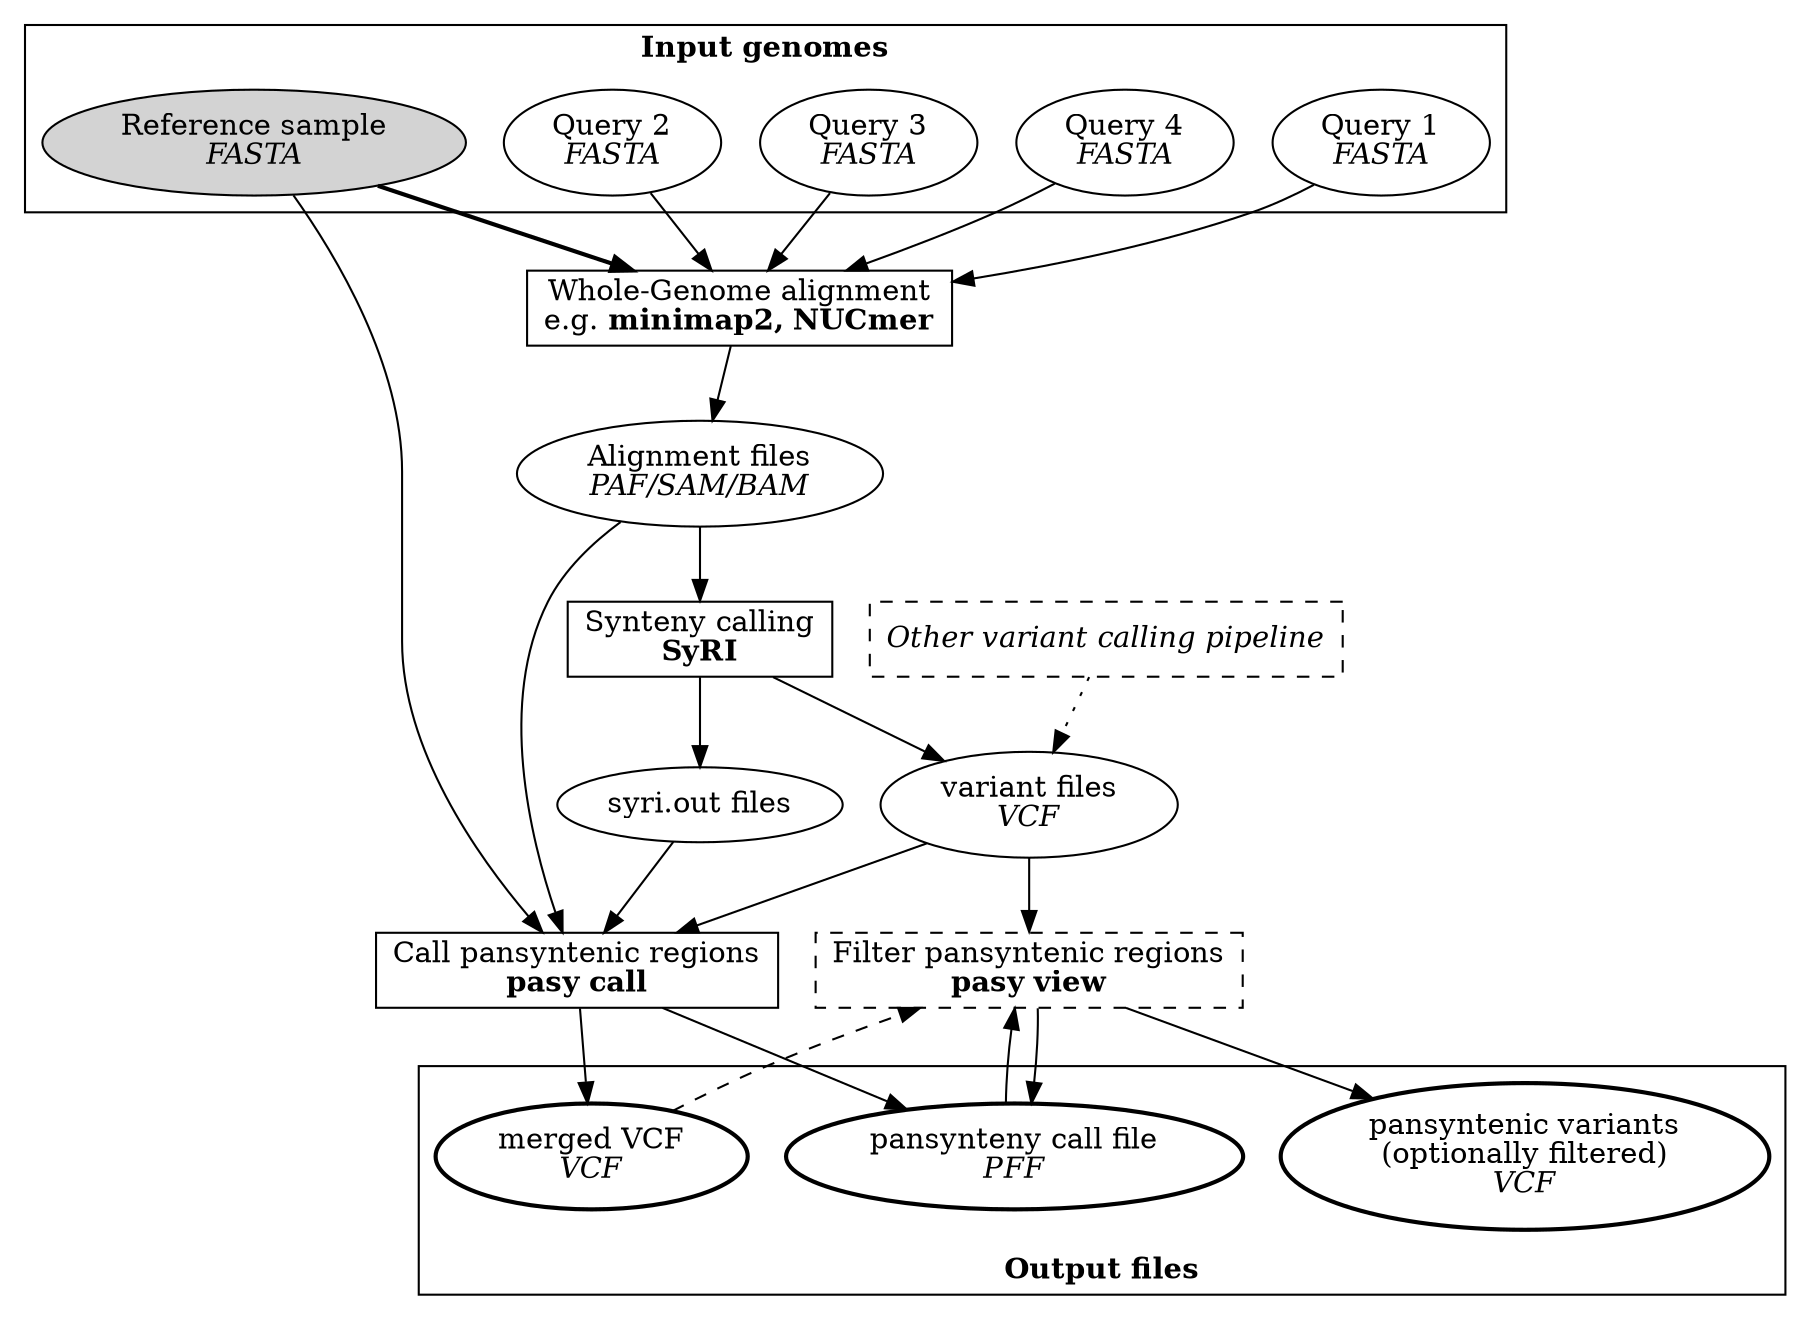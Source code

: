 digraph example{
	//rankdir = LR
	// input files
	subgraph cluster1{
			label="Input genomes";
			fontname="Times-Bold";
			ref[label=<Reference sample<br/><i>FASTA</i>>, style=filled];
			Q2[label=<Query 2<br/><i>FASTA</i>>];
			Q1[label=<Query 1<br/><i>FASTA</i>>];
			Q4[label=<Query 4<br/><i>FASTA</i>>];
			Q3[label=<Query 3<br/><i>FASTA</i>>];
	}

	{
		// intermediate files
		//node[style=dashed];
		syriout[label=<syri.out files>];
		vcfs[label=<variant files<br/><i>VCF</i>>];
		alns[label=<Alignment files<br/><i>PAF/SAM/BAM</i>>];
	}

	{
		// software tools
		node[shape=box];
		aligner [label=<Whole-Genome alignment<br/>e.g. <b>minimap2, NUCmer</b>>]
		SyRI [label=<Synteny calling<br/><b>SyRI</b>>];
		call [label=<Call pansyntenic regions<br/><b>pasy call</b>>];
		callers [label="Other variant calling pipeline", fontname="Times-Italic", style=dashed];
		view [label=<Filter pansyntenic regions<br/><b>pasy view</b>>, style=dashed];
	}

	subgraph cluster2{
		// output files
		label="Output files";
		fontname="Times-Bold";
		labelloc=b;
		node[style=bold];
		vcf [label=<merged VCF<br/><i>VCF</i>>];
		pff [label=<pansynteny call file<br/><i>PFF</i>>];
		filtered [label=<pansyntenic variants<br/>(optionally filtered)<br/><i>VCF</i>>];
	}

	Q1 -> aligner;
	Q2 -> aligner;
	Q3 -> aligner;
	Q4 -> aligner;
	ref -> aligner[style=bold];

	aligner -> alns -> SyRI -> syriout;
	SyRI -> vcfs
	callers -> vcfs [style=dotted];

	ref -> call -> pff;
	vcfs -> call -> vcf;
	syriout -> call;
	alns -> call;

	pff -> view -> pff;
	vcf -> view [style=dashed];
	vcfs -> view -> filtered;




}
